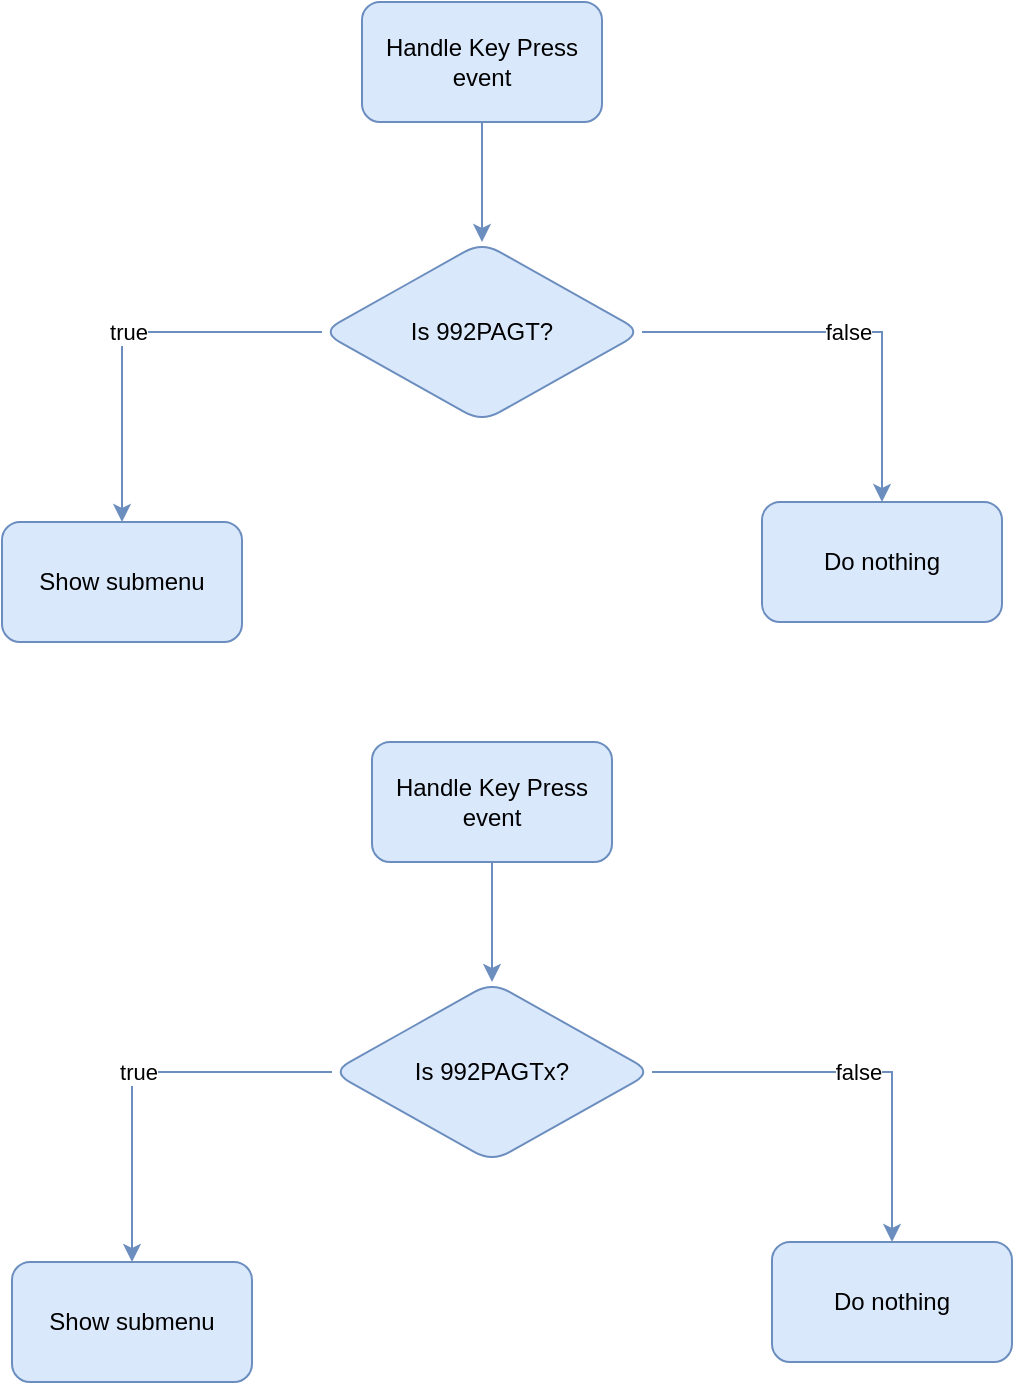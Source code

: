 <mxfile version="22.1.17" type="github">
  <diagram name="Page-1" id="3SfJPFi1K83CqYwrjBur">
    <mxGraphModel dx="1434" dy="790" grid="1" gridSize="10" guides="1" tooltips="1" connect="1" arrows="1" fold="1" page="1" pageScale="1" pageWidth="850" pageHeight="1100" math="0" shadow="0">
      <root>
        <mxCell id="0" />
        <mxCell id="1" parent="0" />
        <mxCell id="J2Lwr-g4fY2YTFmzKYky-3" value="" style="edgeStyle=orthogonalEdgeStyle;rounded=0;orthogonalLoop=1;jettySize=auto;html=1;fillColor=#dae8fc;strokeColor=#6c8ebf;" edge="1" parent="1" source="J2Lwr-g4fY2YTFmzKYky-1" target="J2Lwr-g4fY2YTFmzKYky-2">
          <mxGeometry relative="1" as="geometry" />
        </mxCell>
        <mxCell id="J2Lwr-g4fY2YTFmzKYky-1" value="Handle Key Press event" style="rounded=1;whiteSpace=wrap;html=1;fillColor=#dae8fc;strokeColor=#6c8ebf;" vertex="1" parent="1">
          <mxGeometry x="350" y="150" width="120" height="60" as="geometry" />
        </mxCell>
        <mxCell id="J2Lwr-g4fY2YTFmzKYky-5" value="true" style="edgeStyle=orthogonalEdgeStyle;rounded=0;orthogonalLoop=1;jettySize=auto;html=1;fillColor=#dae8fc;strokeColor=#6c8ebf;" edge="1" parent="1" source="J2Lwr-g4fY2YTFmzKYky-2" target="J2Lwr-g4fY2YTFmzKYky-4">
          <mxGeometry relative="1" as="geometry" />
        </mxCell>
        <mxCell id="J2Lwr-g4fY2YTFmzKYky-8" value="false" style="edgeStyle=orthogonalEdgeStyle;rounded=0;orthogonalLoop=1;jettySize=auto;html=1;fillColor=#dae8fc;strokeColor=#6c8ebf;" edge="1" parent="1" source="J2Lwr-g4fY2YTFmzKYky-2" target="J2Lwr-g4fY2YTFmzKYky-7">
          <mxGeometry relative="1" as="geometry" />
        </mxCell>
        <mxCell id="J2Lwr-g4fY2YTFmzKYky-2" value="Is 992PAGT?" style="rhombus;whiteSpace=wrap;html=1;rounded=1;fillColor=#dae8fc;strokeColor=#6c8ebf;" vertex="1" parent="1">
          <mxGeometry x="330" y="270" width="160" height="90" as="geometry" />
        </mxCell>
        <mxCell id="J2Lwr-g4fY2YTFmzKYky-4" value="Show submenu" style="whiteSpace=wrap;html=1;rounded=1;fillColor=#dae8fc;strokeColor=#6c8ebf;" vertex="1" parent="1">
          <mxGeometry x="170" y="410" width="120" height="60" as="geometry" />
        </mxCell>
        <mxCell id="J2Lwr-g4fY2YTFmzKYky-7" value="Do nothing" style="whiteSpace=wrap;html=1;rounded=1;fillColor=#dae8fc;strokeColor=#6c8ebf;" vertex="1" parent="1">
          <mxGeometry x="550" y="400" width="120" height="60" as="geometry" />
        </mxCell>
        <mxCell id="J2Lwr-g4fY2YTFmzKYky-9" value="" style="edgeStyle=orthogonalEdgeStyle;rounded=0;orthogonalLoop=1;jettySize=auto;html=1;fillColor=#dae8fc;strokeColor=#6c8ebf;" edge="1" parent="1" source="J2Lwr-g4fY2YTFmzKYky-10" target="J2Lwr-g4fY2YTFmzKYky-13">
          <mxGeometry relative="1" as="geometry" />
        </mxCell>
        <mxCell id="J2Lwr-g4fY2YTFmzKYky-10" value="Handle Key Press event" style="rounded=1;whiteSpace=wrap;html=1;fillColor=#dae8fc;strokeColor=#6c8ebf;" vertex="1" parent="1">
          <mxGeometry x="355" y="520" width="120" height="60" as="geometry" />
        </mxCell>
        <mxCell id="J2Lwr-g4fY2YTFmzKYky-11" value="true" style="edgeStyle=orthogonalEdgeStyle;rounded=0;orthogonalLoop=1;jettySize=auto;html=1;fillColor=#dae8fc;strokeColor=#6c8ebf;" edge="1" parent="1" source="J2Lwr-g4fY2YTFmzKYky-13" target="J2Lwr-g4fY2YTFmzKYky-14">
          <mxGeometry relative="1" as="geometry" />
        </mxCell>
        <mxCell id="J2Lwr-g4fY2YTFmzKYky-12" value="false" style="edgeStyle=orthogonalEdgeStyle;rounded=0;orthogonalLoop=1;jettySize=auto;html=1;fillColor=#dae8fc;strokeColor=#6c8ebf;" edge="1" parent="1" source="J2Lwr-g4fY2YTFmzKYky-13" target="J2Lwr-g4fY2YTFmzKYky-15">
          <mxGeometry relative="1" as="geometry" />
        </mxCell>
        <mxCell id="J2Lwr-g4fY2YTFmzKYky-13" value="Is 992PAGTx?" style="rhombus;whiteSpace=wrap;html=1;rounded=1;fillColor=#dae8fc;strokeColor=#6c8ebf;" vertex="1" parent="1">
          <mxGeometry x="335" y="640" width="160" height="90" as="geometry" />
        </mxCell>
        <mxCell id="J2Lwr-g4fY2YTFmzKYky-14" value="Show submenu" style="whiteSpace=wrap;html=1;rounded=1;fillColor=#dae8fc;strokeColor=#6c8ebf;" vertex="1" parent="1">
          <mxGeometry x="175" y="780" width="120" height="60" as="geometry" />
        </mxCell>
        <mxCell id="J2Lwr-g4fY2YTFmzKYky-15" value="Do nothing" style="whiteSpace=wrap;html=1;rounded=1;fillColor=#dae8fc;strokeColor=#6c8ebf;" vertex="1" parent="1">
          <mxGeometry x="555" y="770" width="120" height="60" as="geometry" />
        </mxCell>
      </root>
    </mxGraphModel>
  </diagram>
</mxfile>
